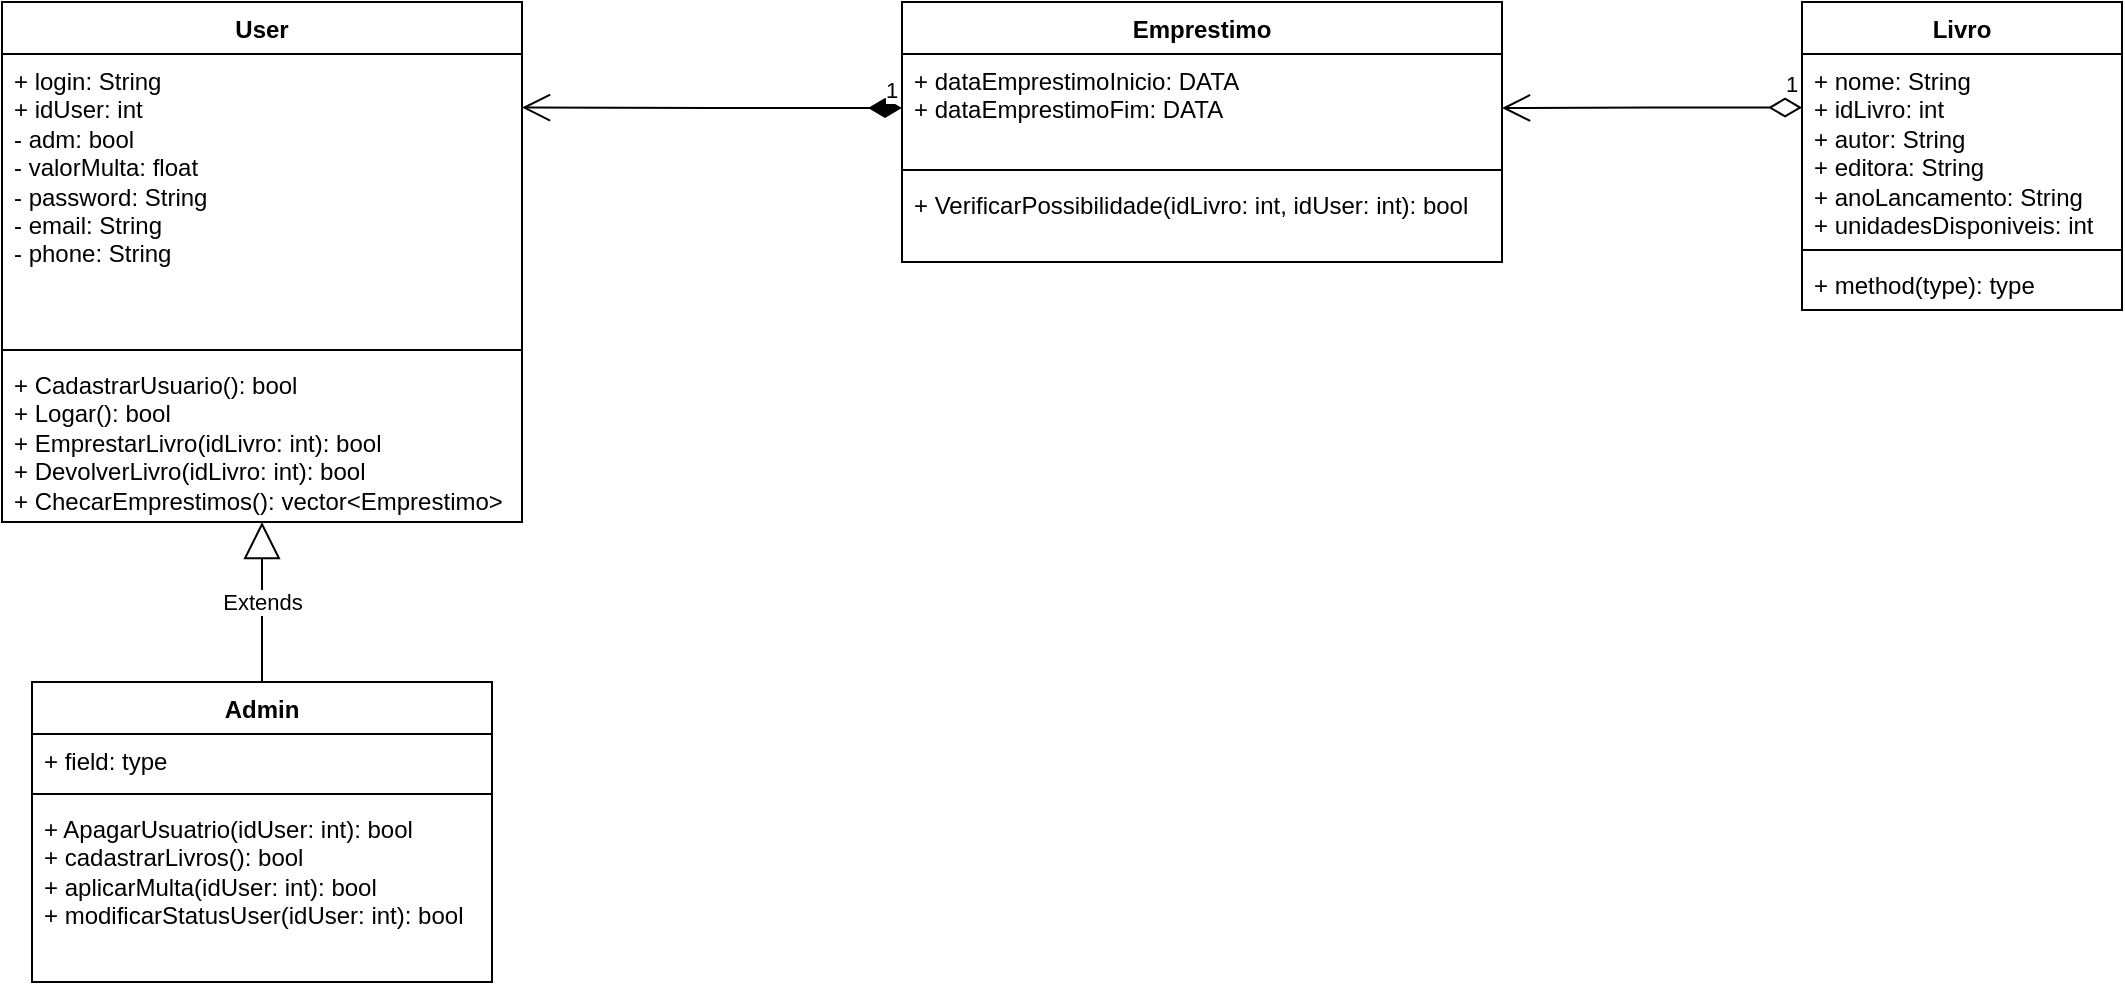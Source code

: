 <mxfile version="24.4.4" type="github">
  <diagram name="Página-1" id="ntha0vDGk8QH1R2kDH7f">
    <mxGraphModel dx="1434" dy="772" grid="1" gridSize="10" guides="1" tooltips="1" connect="1" arrows="1" fold="1" page="1" pageScale="1" pageWidth="1169" pageHeight="827" math="0" shadow="0">
      <root>
        <mxCell id="0" />
        <mxCell id="1" parent="0" />
        <mxCell id="v7Bx9ESIPNU5SMYb1CD--1" value="User" style="swimlane;fontStyle=1;align=center;verticalAlign=top;childLayout=stackLayout;horizontal=1;startSize=26;horizontalStack=0;resizeParent=1;resizeParentMax=0;resizeLast=0;collapsible=1;marginBottom=0;whiteSpace=wrap;html=1;" parent="1" vertex="1">
          <mxGeometry x="50" y="50" width="260" height="260" as="geometry" />
        </mxCell>
        <mxCell id="v7Bx9ESIPNU5SMYb1CD--2" value="&lt;div style=&quot;&quot;&gt;&lt;span style=&quot;background-color: initial;&quot;&gt;+ login: String&lt;/span&gt;&lt;/div&gt;&lt;div&gt;&lt;div style=&quot;&quot;&gt;&lt;span style=&quot;background-color: initial;&quot;&gt;+ idUser: int&lt;/span&gt;&lt;/div&gt;&lt;div&gt;&lt;div style=&quot;&quot;&gt;&lt;span style=&quot;background-color: initial;&quot;&gt;- adm: bool&lt;/span&gt;&lt;/div&gt;&lt;div style=&quot;&quot;&gt;- valorMulta: float&lt;/div&gt;&lt;div style=&quot;&quot;&gt;- password: String&lt;/div&gt;&lt;div style=&quot;&quot;&gt;- email: String&lt;/div&gt;&lt;div style=&quot;&quot;&gt;- phone: String&lt;/div&gt;&lt;/div&gt;&lt;/div&gt;" style="text;strokeColor=none;fillColor=none;align=left;verticalAlign=top;spacingLeft=4;spacingRight=4;overflow=hidden;rotatable=0;points=[[0,0.5],[1,0.5]];portConstraint=eastwest;whiteSpace=wrap;html=1;" parent="v7Bx9ESIPNU5SMYb1CD--1" vertex="1">
          <mxGeometry y="26" width="260" height="144" as="geometry" />
        </mxCell>
        <mxCell id="v7Bx9ESIPNU5SMYb1CD--3" value="" style="line;strokeWidth=1;fillColor=none;align=left;verticalAlign=middle;spacingTop=-1;spacingLeft=3;spacingRight=3;rotatable=0;labelPosition=right;points=[];portConstraint=eastwest;strokeColor=inherit;" parent="v7Bx9ESIPNU5SMYb1CD--1" vertex="1">
          <mxGeometry y="170" width="260" height="8" as="geometry" />
        </mxCell>
        <mxCell id="v7Bx9ESIPNU5SMYb1CD--4" value="&lt;div&gt;+ CadastrarUsuario(): bool&lt;br&gt;&lt;/div&gt;&lt;div&gt;+ Logar(): bool&lt;/div&gt;+ EmprestarLivro(idLivro: int): bool&lt;div&gt;+ DevolverLivro(idLivro: int): bool&lt;/div&gt;&lt;div&gt;+ ChecarEmprestimos(): vector&amp;lt;Emprestimo&amp;gt;&lt;/div&gt;" style="text;strokeColor=none;fillColor=none;align=left;verticalAlign=top;spacingLeft=4;spacingRight=4;overflow=hidden;rotatable=0;points=[[0,0.5],[1,0.5]];portConstraint=eastwest;whiteSpace=wrap;html=1;" parent="v7Bx9ESIPNU5SMYb1CD--1" vertex="1">
          <mxGeometry y="178" width="260" height="82" as="geometry" />
        </mxCell>
        <mxCell id="v7Bx9ESIPNU5SMYb1CD--5" value="Livro" style="swimlane;fontStyle=1;align=center;verticalAlign=top;childLayout=stackLayout;horizontal=1;startSize=26;horizontalStack=0;resizeParent=1;resizeParentMax=0;resizeLast=0;collapsible=1;marginBottom=0;whiteSpace=wrap;html=1;" parent="1" vertex="1">
          <mxGeometry x="950" y="50" width="160" height="154" as="geometry" />
        </mxCell>
        <mxCell id="v7Bx9ESIPNU5SMYb1CD--6" value="+ nome: String&lt;div&gt;+ idLivro: int&lt;/div&gt;&lt;div&gt;+ autor: String&lt;/div&gt;&lt;div&gt;+ editora: String&lt;/div&gt;&lt;div&gt;+ anoLancamento: String&lt;/div&gt;&lt;div&gt;+ unidadesDisponiveis: int&lt;/div&gt;" style="text;strokeColor=none;fillColor=none;align=left;verticalAlign=top;spacingLeft=4;spacingRight=4;overflow=hidden;rotatable=0;points=[[0,0.5],[1,0.5]];portConstraint=eastwest;whiteSpace=wrap;html=1;" parent="v7Bx9ESIPNU5SMYb1CD--5" vertex="1">
          <mxGeometry y="26" width="160" height="94" as="geometry" />
        </mxCell>
        <mxCell id="v7Bx9ESIPNU5SMYb1CD--7" value="" style="line;strokeWidth=1;fillColor=none;align=left;verticalAlign=middle;spacingTop=-1;spacingLeft=3;spacingRight=3;rotatable=0;labelPosition=right;points=[];portConstraint=eastwest;strokeColor=inherit;" parent="v7Bx9ESIPNU5SMYb1CD--5" vertex="1">
          <mxGeometry y="120" width="160" height="8" as="geometry" />
        </mxCell>
        <mxCell id="v7Bx9ESIPNU5SMYb1CD--8" value="+ method(type): type" style="text;strokeColor=none;fillColor=none;align=left;verticalAlign=top;spacingLeft=4;spacingRight=4;overflow=hidden;rotatable=0;points=[[0,0.5],[1,0.5]];portConstraint=eastwest;whiteSpace=wrap;html=1;" parent="v7Bx9ESIPNU5SMYb1CD--5" vertex="1">
          <mxGeometry y="128" width="160" height="26" as="geometry" />
        </mxCell>
        <mxCell id="v7Bx9ESIPNU5SMYb1CD--13" value="Admin" style="swimlane;fontStyle=1;align=center;verticalAlign=top;childLayout=stackLayout;horizontal=1;startSize=26;horizontalStack=0;resizeParent=1;resizeParentMax=0;resizeLast=0;collapsible=1;marginBottom=0;whiteSpace=wrap;html=1;" parent="1" vertex="1">
          <mxGeometry x="65" y="390" width="230" height="150" as="geometry" />
        </mxCell>
        <mxCell id="v7Bx9ESIPNU5SMYb1CD--14" value="+ field: type" style="text;strokeColor=none;fillColor=none;align=left;verticalAlign=top;spacingLeft=4;spacingRight=4;overflow=hidden;rotatable=0;points=[[0,0.5],[1,0.5]];portConstraint=eastwest;whiteSpace=wrap;html=1;" parent="v7Bx9ESIPNU5SMYb1CD--13" vertex="1">
          <mxGeometry y="26" width="230" height="26" as="geometry" />
        </mxCell>
        <mxCell id="v7Bx9ESIPNU5SMYb1CD--15" value="" style="line;strokeWidth=1;fillColor=none;align=left;verticalAlign=middle;spacingTop=-1;spacingLeft=3;spacingRight=3;rotatable=0;labelPosition=right;points=[];portConstraint=eastwest;strokeColor=inherit;" parent="v7Bx9ESIPNU5SMYb1CD--13" vertex="1">
          <mxGeometry y="52" width="230" height="8" as="geometry" />
        </mxCell>
        <mxCell id="v7Bx9ESIPNU5SMYb1CD--16" value="&lt;div&gt;+ ApagarUsuatrio(idUser: int): bool&lt;/div&gt;&lt;div&gt;+ cadastrarLivros(): bool&lt;/div&gt;&lt;div&gt;+ aplicarMulta(idUser: int): bool&lt;/div&gt;&lt;div&gt;+ modificarStatusUser(idUser: int): bool&lt;/div&gt;" style="text;strokeColor=none;fillColor=none;align=left;verticalAlign=top;spacingLeft=4;spacingRight=4;overflow=hidden;rotatable=0;points=[[0,0.5],[1,0.5]];portConstraint=eastwest;whiteSpace=wrap;html=1;" parent="v7Bx9ESIPNU5SMYb1CD--13" vertex="1">
          <mxGeometry y="60" width="230" height="90" as="geometry" />
        </mxCell>
        <mxCell id="v7Bx9ESIPNU5SMYb1CD--17" value="Emprestimo" style="swimlane;fontStyle=1;align=center;verticalAlign=top;childLayout=stackLayout;horizontal=1;startSize=26;horizontalStack=0;resizeParent=1;resizeParentMax=0;resizeLast=0;collapsible=1;marginBottom=0;whiteSpace=wrap;html=1;" parent="1" vertex="1">
          <mxGeometry x="500" y="50" width="300" height="130" as="geometry" />
        </mxCell>
        <mxCell id="v7Bx9ESIPNU5SMYb1CD--18" value="&lt;div&gt;+ dataEmprestimoInicio: DATA&lt;/div&gt;&lt;div&gt;+ dataEmprestimoFim: DATA&lt;/div&gt;" style="text;strokeColor=none;fillColor=none;align=left;verticalAlign=top;spacingLeft=4;spacingRight=4;overflow=hidden;rotatable=0;points=[[0,0.5],[1,0.5]];portConstraint=eastwest;whiteSpace=wrap;html=1;" parent="v7Bx9ESIPNU5SMYb1CD--17" vertex="1">
          <mxGeometry y="26" width="300" height="54" as="geometry" />
        </mxCell>
        <mxCell id="v7Bx9ESIPNU5SMYb1CD--19" value="" style="line;strokeWidth=1;fillColor=none;align=left;verticalAlign=middle;spacingTop=-1;spacingLeft=3;spacingRight=3;rotatable=0;labelPosition=right;points=[];portConstraint=eastwest;strokeColor=inherit;" parent="v7Bx9ESIPNU5SMYb1CD--17" vertex="1">
          <mxGeometry y="80" width="300" height="8" as="geometry" />
        </mxCell>
        <mxCell id="v7Bx9ESIPNU5SMYb1CD--20" value="+ VerificarPossibilidade(idLivro: int, idUser: int): bool" style="text;strokeColor=none;fillColor=none;align=left;verticalAlign=top;spacingLeft=4;spacingRight=4;overflow=hidden;rotatable=0;points=[[0,0.5],[1,0.5]];portConstraint=eastwest;whiteSpace=wrap;html=1;" parent="v7Bx9ESIPNU5SMYb1CD--17" vertex="1">
          <mxGeometry y="88" width="300" height="42" as="geometry" />
        </mxCell>
        <mxCell id="9AptvYFkK9kt4ZJdGPmO-1" value="Extends" style="endArrow=block;endSize=16;endFill=0;html=1;rounded=0;exitX=0.5;exitY=0;exitDx=0;exitDy=0;" parent="1" source="v7Bx9ESIPNU5SMYb1CD--13" edge="1">
          <mxGeometry width="160" relative="1" as="geometry">
            <mxPoint x="490" y="350" as="sourcePoint" />
            <mxPoint x="180" y="310" as="targetPoint" />
          </mxGeometry>
        </mxCell>
        <mxCell id="9AptvYFkK9kt4ZJdGPmO-2" value="1" style="endArrow=open;html=1;endSize=12;startArrow=diamondThin;startSize=14;startFill=1;edgeStyle=orthogonalEdgeStyle;align=left;verticalAlign=bottom;rounded=0;exitX=0;exitY=0.5;exitDx=0;exitDy=0;entryX=1;entryY=0.186;entryDx=0;entryDy=0;entryPerimeter=0;" parent="1" source="v7Bx9ESIPNU5SMYb1CD--18" target="v7Bx9ESIPNU5SMYb1CD--2" edge="1">
          <mxGeometry x="-0.895" relative="1" as="geometry">
            <mxPoint x="460" y="290" as="sourcePoint" />
            <mxPoint x="620" y="290" as="targetPoint" />
            <mxPoint as="offset" />
          </mxGeometry>
        </mxCell>
        <mxCell id="9AptvYFkK9kt4ZJdGPmO-3" value="1" style="endArrow=open;html=1;endSize=12;startArrow=diamondThin;startSize=14;startFill=0;edgeStyle=orthogonalEdgeStyle;align=left;verticalAlign=bottom;rounded=0;exitX=0;exitY=0.285;exitDx=0;exitDy=0;exitPerimeter=0;entryX=1;entryY=0.5;entryDx=0;entryDy=0;" parent="1" source="v7Bx9ESIPNU5SMYb1CD--6" target="v7Bx9ESIPNU5SMYb1CD--18" edge="1">
          <mxGeometry x="-0.867" y="-3" relative="1" as="geometry">
            <mxPoint x="620" y="270" as="sourcePoint" />
            <mxPoint x="780" y="270" as="targetPoint" />
            <mxPoint as="offset" />
          </mxGeometry>
        </mxCell>
      </root>
    </mxGraphModel>
  </diagram>
</mxfile>
